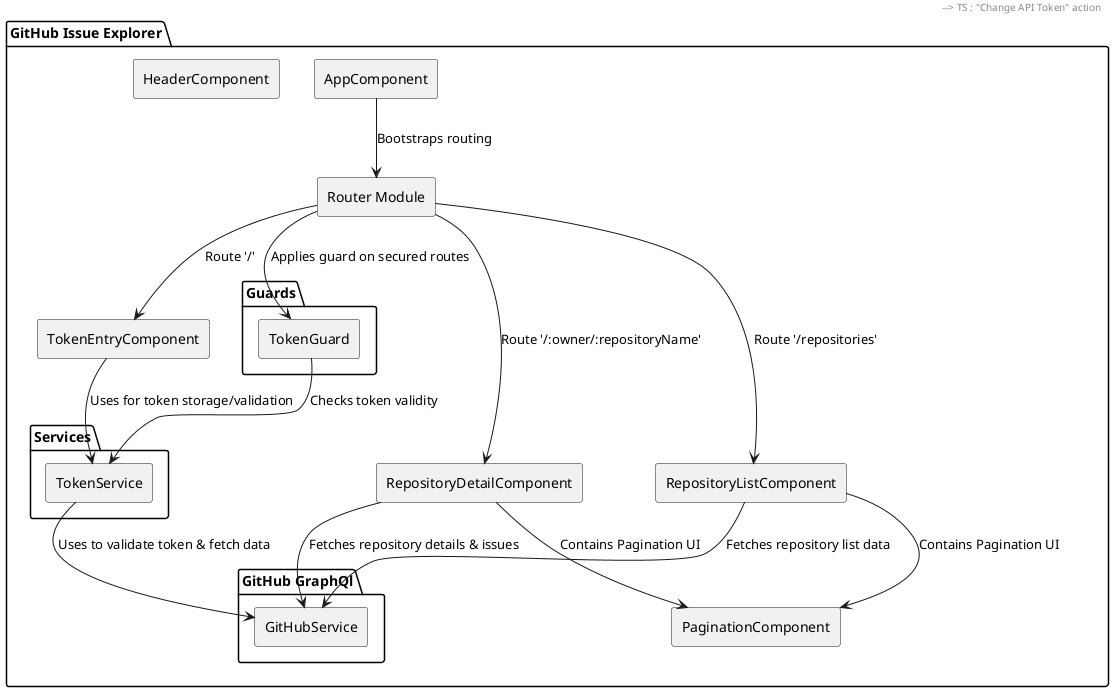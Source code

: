 @startuml
skinparam componentStyle rectangle

package "GitHub Issue Explorer" {
  [AppComponent] as App
  [Router Module] as Router
  [TokenEntryComponent] as TEC
  [RepositoryListComponent] as RLC
  [RepositoryDetailComponent] as RDC
  [PaginationComponent] as PC
  [HeaderComponent] as Header

  package "Services" {
    [TokenService] as TS

  }

  package "GitHub GraphQl" {
   [GitHubService] as GS
  }

  package "Guards" {
    [TokenGuard] as TG
  }
}

App --> Router : Bootstraps routing
Router --> TEC : Route '/'
Router --> RLC : Route '/repositories'
Router --> RDC : Route '/:owner/:repositoryName'
RLC --> PC : Contains Pagination UI
RDC --> PC : Contains Pagination UI
TEC --> TS : Uses for token storage/validation
TS --> GS : Uses to validate token & fetch data
RLC --> GS : Fetches repository list data
RDC --> GS : Fetches repository details & issues
Header --> TS : "Change API Token" action
Router --> TG : Applies guard on secured routes
TG --> TS : Checks token validity

@enduml
